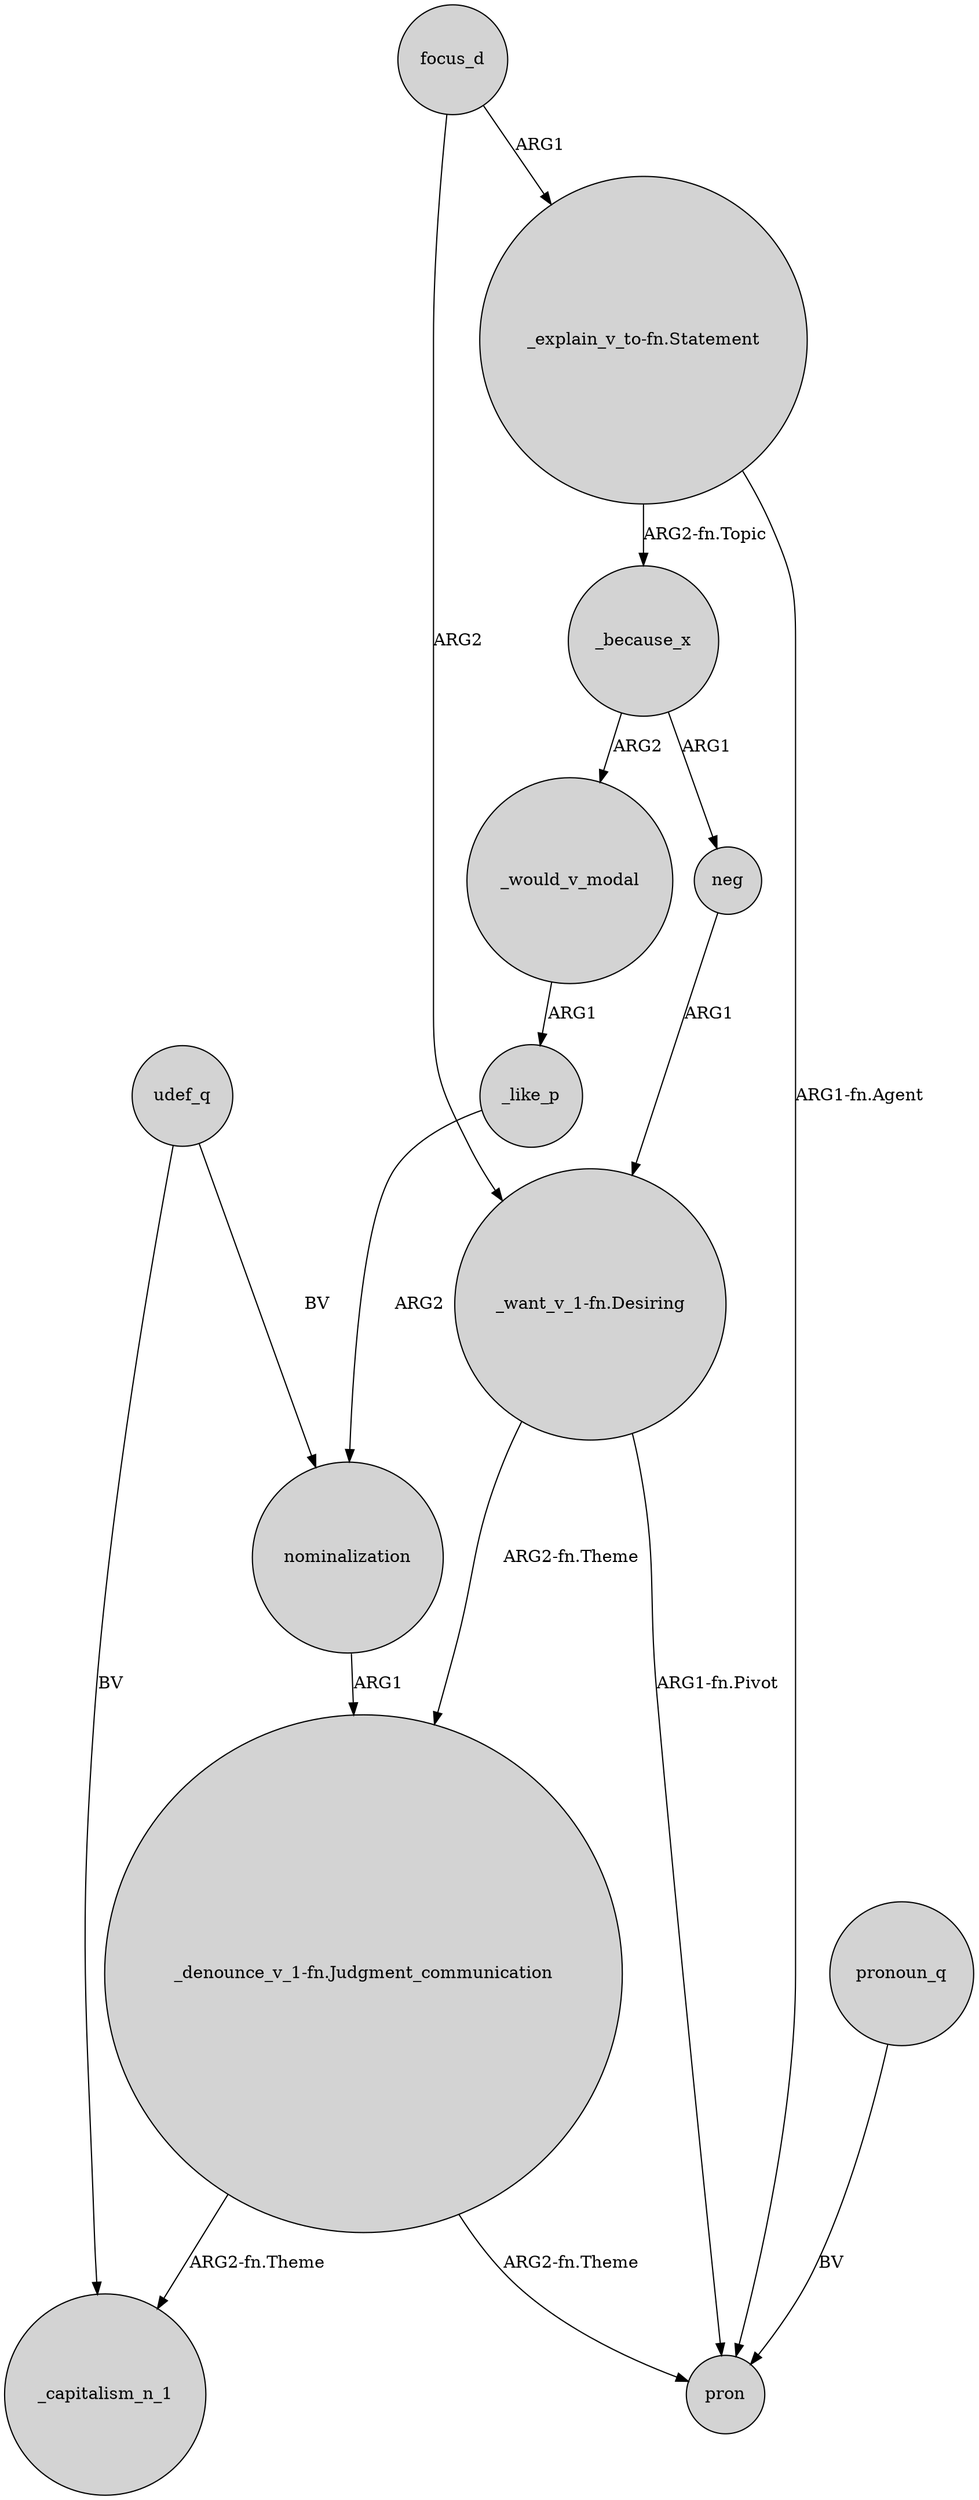 digraph {
	node [shape=circle style=filled]
	"_want_v_1-fn.Desiring" -> pron [label="ARG1-fn.Pivot"]
	focus_d -> "_want_v_1-fn.Desiring" [label=ARG2]
	udef_q -> _capitalism_n_1 [label=BV]
	_like_p -> nominalization [label=ARG2]
	"_explain_v_to-fn.Statement" -> _because_x [label="ARG2-fn.Topic"]
	focus_d -> "_explain_v_to-fn.Statement" [label=ARG1]
	_because_x -> neg [label=ARG1]
	nominalization -> "_denounce_v_1-fn.Judgment_communication" [label=ARG1]
	"_denounce_v_1-fn.Judgment_communication" -> pron [label="ARG2-fn.Theme"]
	_would_v_modal -> _like_p [label=ARG1]
	"_explain_v_to-fn.Statement" -> pron [label="ARG1-fn.Agent"]
	udef_q -> nominalization [label=BV]
	neg -> "_want_v_1-fn.Desiring" [label=ARG1]
	"_want_v_1-fn.Desiring" -> "_denounce_v_1-fn.Judgment_communication" [label="ARG2-fn.Theme"]
	_because_x -> _would_v_modal [label=ARG2]
	"_denounce_v_1-fn.Judgment_communication" -> _capitalism_n_1 [label="ARG2-fn.Theme"]
	pronoun_q -> pron [label=BV]
}
